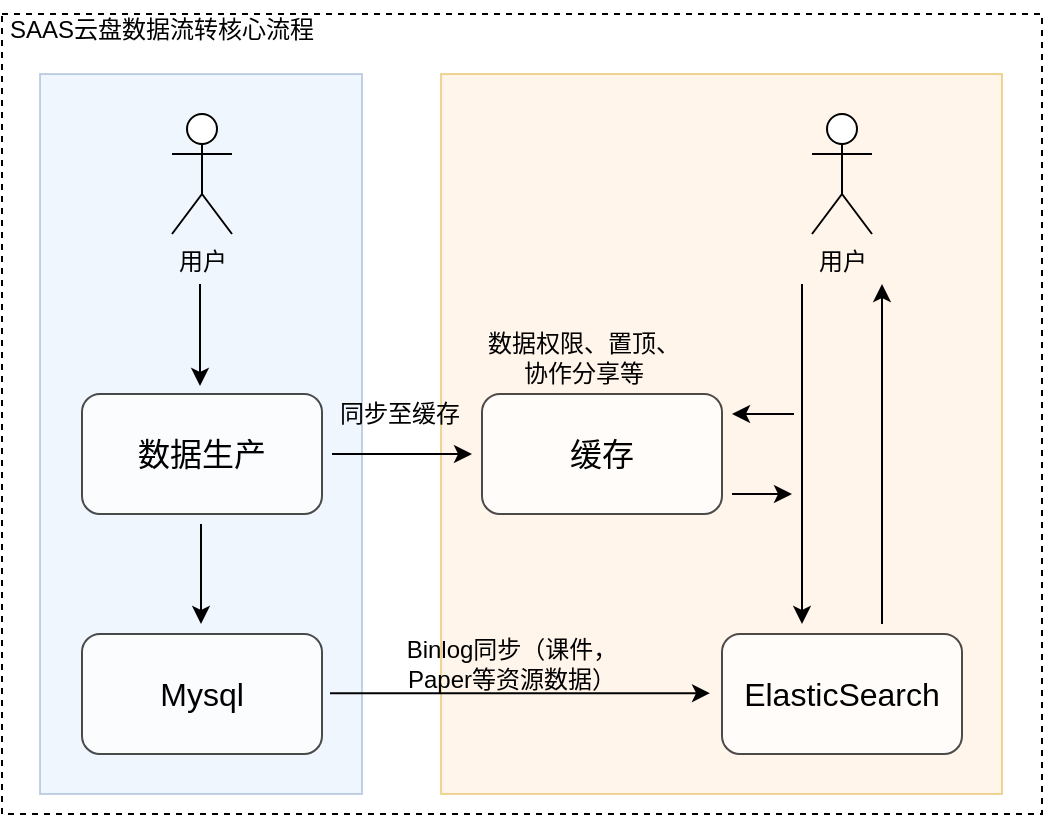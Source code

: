 <mxfile version="24.7.8">
  <diagram name="第 1 页" id="qhgzxzfY0M7wBXLChHcc">
    <mxGraphModel dx="875" dy="517" grid="1" gridSize="10" guides="1" tooltips="1" connect="1" arrows="1" fold="1" page="1" pageScale="1" pageWidth="827" pageHeight="1169" math="0" shadow="0">
      <root>
        <mxCell id="0" />
        <mxCell id="1" parent="0" />
        <mxCell id="2_8pNaF0JGxz7HWhpokf-21" value="" style="rounded=0;whiteSpace=wrap;html=1;fillColor=none;dashed=1;" vertex="1" parent="1">
          <mxGeometry x="80" y="130" width="520" height="400" as="geometry" />
        </mxCell>
        <mxCell id="2_8pNaF0JGxz7HWhpokf-18" value="" style="rounded=0;whiteSpace=wrap;html=1;fillColor=#ffe6cc;strokeColor=#d79b00;opacity=40;" vertex="1" parent="1">
          <mxGeometry x="299.5" y="160" width="280.5" height="360" as="geometry" />
        </mxCell>
        <mxCell id="2_8pNaF0JGxz7HWhpokf-17" value="" style="rounded=0;whiteSpace=wrap;html=1;fillColor=#dae8fc;strokeColor=#6c8ebf;opacity=40;" vertex="1" parent="1">
          <mxGeometry x="99" y="160" width="161" height="360" as="geometry" />
        </mxCell>
        <mxCell id="2_8pNaF0JGxz7HWhpokf-1" value="用户" style="shape=umlActor;verticalLabelPosition=bottom;verticalAlign=top;html=1;outlineConnect=0;" vertex="1" parent="1">
          <mxGeometry x="165" y="180" width="30" height="60" as="geometry" />
        </mxCell>
        <mxCell id="2_8pNaF0JGxz7HWhpokf-2" value="数据生产" style="rounded=1;whiteSpace=wrap;html=1;fontSize=16;opacity=70;" vertex="1" parent="1">
          <mxGeometry x="120" y="320" width="120" height="60" as="geometry" />
        </mxCell>
        <mxCell id="2_8pNaF0JGxz7HWhpokf-3" value="Mysql" style="rounded=1;whiteSpace=wrap;html=1;fontSize=16;opacity=70;" vertex="1" parent="1">
          <mxGeometry x="120" y="440" width="120" height="60" as="geometry" />
        </mxCell>
        <mxCell id="2_8pNaF0JGxz7HWhpokf-4" value="ElasticSearch" style="rounded=1;whiteSpace=wrap;html=1;fontSize=16;opacity=70;" vertex="1" parent="1">
          <mxGeometry x="440" y="440" width="120" height="60" as="geometry" />
        </mxCell>
        <mxCell id="2_8pNaF0JGxz7HWhpokf-5" value="缓存" style="rounded=1;whiteSpace=wrap;html=1;fontSize=16;opacity=70;" vertex="1" parent="1">
          <mxGeometry x="320" y="320" width="120" height="60" as="geometry" />
        </mxCell>
        <mxCell id="2_8pNaF0JGxz7HWhpokf-6" value="用户" style="shape=umlActor;verticalLabelPosition=bottom;verticalAlign=top;html=1;outlineConnect=0;" vertex="1" parent="1">
          <mxGeometry x="485" y="180" width="30" height="60" as="geometry" />
        </mxCell>
        <mxCell id="2_8pNaF0JGxz7HWhpokf-7" value="" style="endArrow=classic;html=1;rounded=0;" edge="1" parent="1">
          <mxGeometry width="50" height="50" relative="1" as="geometry">
            <mxPoint x="179" y="265" as="sourcePoint" />
            <mxPoint x="179" y="316" as="targetPoint" />
          </mxGeometry>
        </mxCell>
        <mxCell id="2_8pNaF0JGxz7HWhpokf-8" value="" style="endArrow=classic;html=1;rounded=0;fontSize=16;" edge="1" parent="1">
          <mxGeometry width="50" height="50" relative="1" as="geometry">
            <mxPoint x="179.5" y="385" as="sourcePoint" />
            <mxPoint x="179.5" y="435" as="targetPoint" />
          </mxGeometry>
        </mxCell>
        <mxCell id="2_8pNaF0JGxz7HWhpokf-10" value="" style="endArrow=classic;html=1;rounded=0;fontSize=16;" edge="1" parent="1">
          <mxGeometry width="50" height="50" relative="1" as="geometry">
            <mxPoint x="245" y="350" as="sourcePoint" />
            <mxPoint x="315" y="350" as="targetPoint" />
          </mxGeometry>
        </mxCell>
        <mxCell id="2_8pNaF0JGxz7HWhpokf-11" value="" style="endArrow=classic;html=1;rounded=0;" edge="1" parent="1">
          <mxGeometry width="50" height="50" relative="1" as="geometry">
            <mxPoint x="480" y="265" as="sourcePoint" />
            <mxPoint x="480" y="435" as="targetPoint" />
          </mxGeometry>
        </mxCell>
        <mxCell id="2_8pNaF0JGxz7HWhpokf-12" value="" style="endArrow=classic;html=1;rounded=0;fontSize=16;" edge="1" parent="1">
          <mxGeometry width="50" height="50" relative="1" as="geometry">
            <mxPoint x="476" y="330" as="sourcePoint" />
            <mxPoint x="445" y="330" as="targetPoint" />
          </mxGeometry>
        </mxCell>
        <mxCell id="2_8pNaF0JGxz7HWhpokf-13" value="" style="endArrow=none;html=1;rounded=0;startArrow=classic;startFill=1;endFill=0;fontSize=16;" edge="1" parent="1">
          <mxGeometry width="50" height="50" relative="1" as="geometry">
            <mxPoint x="475" y="370" as="sourcePoint" />
            <mxPoint x="445" y="370" as="targetPoint" />
          </mxGeometry>
        </mxCell>
        <mxCell id="2_8pNaF0JGxz7HWhpokf-14" value="" style="endArrow=none;html=1;rounded=0;startArrow=classic;startFill=1;endFill=0;" edge="1" parent="1">
          <mxGeometry width="50" height="50" relative="1" as="geometry">
            <mxPoint x="520" y="265" as="sourcePoint" />
            <mxPoint x="520" y="435" as="targetPoint" />
          </mxGeometry>
        </mxCell>
        <mxCell id="2_8pNaF0JGxz7HWhpokf-15" value="同步至缓存" style="text;html=1;align=center;verticalAlign=middle;whiteSpace=wrap;rounded=0;" vertex="1" parent="1">
          <mxGeometry x="244" y="315" width="70" height="30" as="geometry" />
        </mxCell>
        <mxCell id="2_8pNaF0JGxz7HWhpokf-16" value="数据权限、置顶、协作分享等" style="text;html=1;align=center;verticalAlign=middle;whiteSpace=wrap;rounded=0;" vertex="1" parent="1">
          <mxGeometry x="321" y="287" width="100" height="30" as="geometry" />
        </mxCell>
        <mxCell id="2_8pNaF0JGxz7HWhpokf-19" value="" style="endArrow=classic;html=1;rounded=0;fontSize=16;" edge="1" parent="1">
          <mxGeometry width="50" height="50" relative="1" as="geometry">
            <mxPoint x="244" y="469.58" as="sourcePoint" />
            <mxPoint x="434" y="469.58" as="targetPoint" />
          </mxGeometry>
        </mxCell>
        <mxCell id="2_8pNaF0JGxz7HWhpokf-20" value="B&lt;span style=&quot;background-color: initial;&quot;&gt;inlog同步（课件，Paper等资源数据）&lt;/span&gt;" style="text;html=1;align=center;verticalAlign=middle;whiteSpace=wrap;rounded=0;" vertex="1" parent="1">
          <mxGeometry x="280" y="440" width="110" height="30" as="geometry" />
        </mxCell>
        <mxCell id="2_8pNaF0JGxz7HWhpokf-22" value="SAAS云盘数据流转核心流程" style="text;html=1;align=center;verticalAlign=middle;whiteSpace=wrap;rounded=0;" vertex="1" parent="1">
          <mxGeometry x="80" y="123" width="160" height="30" as="geometry" />
        </mxCell>
      </root>
    </mxGraphModel>
  </diagram>
</mxfile>
